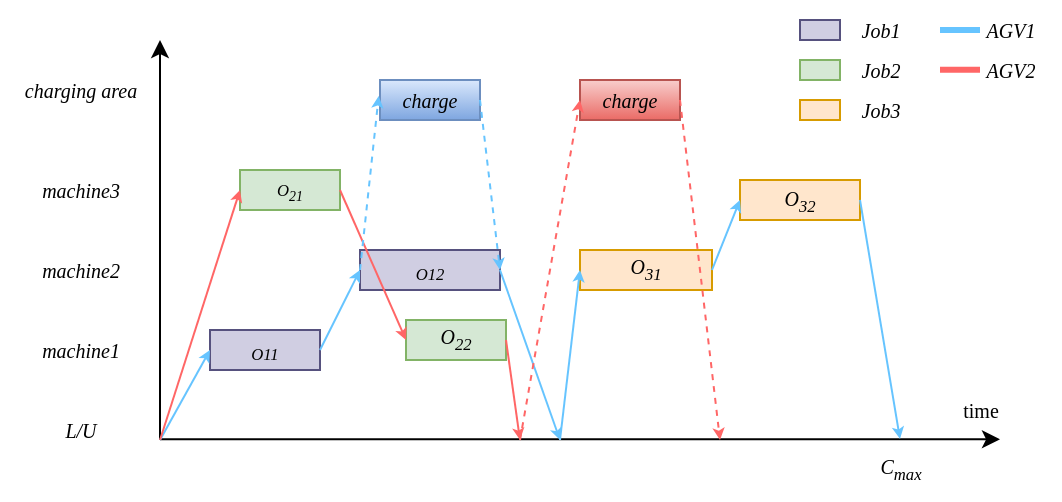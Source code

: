 <mxfile version="26.0.16">
  <diagram name="第 1 页" id="f98EoK7rW7siKFQOVWCd">
    <mxGraphModel dx="651" dy="366" grid="1" gridSize="10" guides="1" tooltips="1" connect="1" arrows="1" fold="1" page="1" pageScale="1" pageWidth="827" pageHeight="1169" math="0" shadow="0">
      <root>
        <mxCell id="0" />
        <mxCell id="1" parent="0" />
        <mxCell id="5JmAVNSWhE5RKQXvFqZS-1" value="" style="endArrow=classic;html=1;rounded=0;" edge="1" parent="1">
          <mxGeometry width="50" height="50" relative="1" as="geometry">
            <mxPoint x="200" y="599.67" as="sourcePoint" />
            <mxPoint x="620" y="599.67" as="targetPoint" />
          </mxGeometry>
        </mxCell>
        <mxCell id="5JmAVNSWhE5RKQXvFqZS-2" value="" style="endArrow=classic;html=1;rounded=0;" edge="1" parent="1">
          <mxGeometry width="50" height="50" relative="1" as="geometry">
            <mxPoint x="200" y="600" as="sourcePoint" />
            <mxPoint x="200" y="400" as="targetPoint" />
          </mxGeometry>
        </mxCell>
        <mxCell id="5JmAVNSWhE5RKQXvFqZS-5" value="&lt;font style=&quot;font-size: 10px;&quot; face=&quot;Times New Roman&quot;&gt;&lt;i&gt;L/U&lt;/i&gt;&lt;/font&gt;" style="text;html=1;align=center;verticalAlign=middle;resizable=0;points=[];autosize=1;strokeColor=none;fillColor=none;" vertex="1" parent="1">
          <mxGeometry x="140" y="580" width="40" height="30" as="geometry" />
        </mxCell>
        <mxCell id="5JmAVNSWhE5RKQXvFqZS-6" value="&lt;i style=&quot;font-family: &amp;quot;Times New Roman&amp;quot;; font-size: 10px;&quot;&gt;machine1&lt;/i&gt;" style="text;html=1;align=center;verticalAlign=middle;resizable=0;points=[];autosize=1;strokeColor=none;fillColor=none;" vertex="1" parent="1">
          <mxGeometry x="130" y="540" width="60" height="30" as="geometry" />
        </mxCell>
        <mxCell id="5JmAVNSWhE5RKQXvFqZS-7" value="&lt;i style=&quot;font-family: &amp;quot;Times New Roman&amp;quot;; font-size: 10px;&quot;&gt;machine2&lt;/i&gt;" style="text;html=1;align=center;verticalAlign=middle;resizable=0;points=[];autosize=1;strokeColor=none;fillColor=none;" vertex="1" parent="1">
          <mxGeometry x="130" y="500" width="60" height="30" as="geometry" />
        </mxCell>
        <mxCell id="5JmAVNSWhE5RKQXvFqZS-8" value="&lt;i style=&quot;font-family: &amp;quot;Times New Roman&amp;quot;; font-size: 10px;&quot;&gt;machine3&lt;/i&gt;" style="text;html=1;align=center;verticalAlign=middle;resizable=0;points=[];autosize=1;strokeColor=none;fillColor=none;" vertex="1" parent="1">
          <mxGeometry x="130" y="460" width="60" height="30" as="geometry" />
        </mxCell>
        <mxCell id="5JmAVNSWhE5RKQXvFqZS-10" value="&lt;font face=&quot;Times New Roman&quot;&gt;&lt;span style=&quot;font-size: 10px;&quot;&gt;&lt;i&gt;charging area&lt;/i&gt;&lt;/span&gt;&lt;/font&gt;" style="text;html=1;align=center;verticalAlign=middle;resizable=0;points=[];autosize=1;strokeColor=none;fillColor=none;" vertex="1" parent="1">
          <mxGeometry x="120" y="410" width="80" height="30" as="geometry" />
        </mxCell>
        <mxCell id="5JmAVNSWhE5RKQXvFqZS-12" value="&lt;span style=&quot;font-size: 8.333px;&quot;&gt;O&lt;sub&gt;21&lt;/sub&gt;&lt;/span&gt;" style="rounded=0;whiteSpace=wrap;html=1;fontSize=10;fontStyle=2;fontFamily=Times New Roman;fillColor=#d5e8d4;strokeColor=#82b366;" vertex="1" parent="1">
          <mxGeometry x="240" y="465" width="50" height="20" as="geometry" />
        </mxCell>
        <mxCell id="5JmAVNSWhE5RKQXvFqZS-13" value="&lt;sub&gt;&lt;span&gt;O&lt;/span&gt;12&lt;/sub&gt;" style="rounded=0;whiteSpace=wrap;html=1;fontSize=10;fontFamily=Times New Roman;fontStyle=2;fillColor=#d0cee2;strokeColor=#56517e;" vertex="1" parent="1">
          <mxGeometry x="300" y="505" width="70" height="20" as="geometry" />
        </mxCell>
        <mxCell id="5JmAVNSWhE5RKQXvFqZS-14" value="O&lt;sub&gt;22&lt;/sub&gt;" style="rounded=0;whiteSpace=wrap;html=1;fontSize=10;fontStyle=2;fontFamily=Times New Roman;fillColor=#d5e8d4;strokeColor=#82b366;" vertex="1" parent="1">
          <mxGeometry x="323" y="540" width="50" height="20" as="geometry" />
        </mxCell>
        <mxCell id="5JmAVNSWhE5RKQXvFqZS-15" value="&lt;font&gt;O&lt;sub&gt;31&lt;/sub&gt;&lt;/font&gt;" style="rounded=0;whiteSpace=wrap;html=1;fontFamily=Times New Roman;fillColor=#ffe6cc;strokeColor=#d79b00;fontStyle=2;fontSize=10;" vertex="1" parent="1">
          <mxGeometry x="410" y="505" width="66" height="20" as="geometry" />
        </mxCell>
        <mxCell id="5JmAVNSWhE5RKQXvFqZS-16" value="charge" style="rounded=0;whiteSpace=wrap;html=1;fontFamily=Times New Roman;fontStyle=2;fontSize=10;fillColor=#f8cecc;strokeColor=#b85450;gradientColor=#ea6b66;" vertex="1" parent="1">
          <mxGeometry x="410" y="420" width="50" height="20" as="geometry" />
        </mxCell>
        <mxCell id="5JmAVNSWhE5RKQXvFqZS-17" value="charge" style="rounded=0;whiteSpace=wrap;html=1;fontFamily=Times New Roman;fontStyle=2;fontSize=10;fillColor=#dae8fc;gradientColor=#7ea6e0;strokeColor=#6c8ebf;" vertex="1" parent="1">
          <mxGeometry x="310" y="420" width="50" height="20" as="geometry" />
        </mxCell>
        <mxCell id="5JmAVNSWhE5RKQXvFqZS-18" value="&lt;font style=&quot;font-size: 10px;&quot;&gt;&lt;i&gt;O&lt;sub style=&quot;&quot;&gt;32&lt;/sub&gt;&lt;/i&gt;&lt;/font&gt;" style="rounded=0;whiteSpace=wrap;html=1;fontFamily=Times New Roman;fillColor=#ffe6cc;strokeColor=#d79b00;" vertex="1" parent="1">
          <mxGeometry x="490" y="470" width="60" height="20" as="geometry" />
        </mxCell>
        <mxCell id="5JmAVNSWhE5RKQXvFqZS-19" value="&lt;span&gt;&lt;sub&gt;&lt;span&gt;O&lt;/span&gt;11&lt;/sub&gt;&lt;/span&gt;" style="rounded=0;whiteSpace=wrap;html=1;fontSize=10;fontFamily=Times New Roman;fontStyle=2;fillColor=#d0cee2;strokeColor=#56517e;" vertex="1" parent="1">
          <mxGeometry x="225" y="545" width="55" height="20" as="geometry" />
        </mxCell>
        <mxCell id="5JmAVNSWhE5RKQXvFqZS-20" value="" style="endArrow=classic;html=1;rounded=0;entryX=0;entryY=0.5;entryDx=0;entryDy=0;strokeColor=light-dark(#66c4ff, #004a4a);endSize=3;" edge="1" parent="1" target="5JmAVNSWhE5RKQXvFqZS-19">
          <mxGeometry width="50" height="50" relative="1" as="geometry">
            <mxPoint x="200" y="600" as="sourcePoint" />
            <mxPoint x="260" y="520" as="targetPoint" />
          </mxGeometry>
        </mxCell>
        <mxCell id="5JmAVNSWhE5RKQXvFqZS-21" value="" style="endArrow=classic;html=1;rounded=0;entryX=0;entryY=0.5;entryDx=0;entryDy=0;strokeColor=light-dark(#66c4ff, #004a4a);exitX=1;exitY=0.5;exitDx=0;exitDy=0;jumpSize=6;endSize=3;" edge="1" parent="1" source="5JmAVNSWhE5RKQXvFqZS-19" target="5JmAVNSWhE5RKQXvFqZS-13">
          <mxGeometry width="50" height="50" relative="1" as="geometry">
            <mxPoint x="303" y="550" as="sourcePoint" />
            <mxPoint x="340" y="505" as="targetPoint" />
          </mxGeometry>
        </mxCell>
        <mxCell id="5JmAVNSWhE5RKQXvFqZS-23" value="" style="endArrow=classic;html=1;rounded=0;entryX=0;entryY=0.5;entryDx=0;entryDy=0;strokeColor=#FF6666;endSize=3;fillColor=#fad9d5;" edge="1" parent="1" target="5JmAVNSWhE5RKQXvFqZS-12">
          <mxGeometry width="50" height="50" relative="1" as="geometry">
            <mxPoint x="200" y="600" as="sourcePoint" />
            <mxPoint x="250" y="565" as="targetPoint" />
          </mxGeometry>
        </mxCell>
        <mxCell id="5JmAVNSWhE5RKQXvFqZS-24" value="" style="endArrow=classic;html=1;rounded=0;strokeColor=#FF6666;endSize=3;fillColor=#fad9d5;exitX=1;exitY=0.5;exitDx=0;exitDy=0;entryX=0;entryY=0.5;entryDx=0;entryDy=0;" edge="1" parent="1" source="5JmAVNSWhE5RKQXvFqZS-12" target="5JmAVNSWhE5RKQXvFqZS-14">
          <mxGeometry width="50" height="50" relative="1" as="geometry">
            <mxPoint x="310" y="475" as="sourcePoint" />
            <mxPoint x="380" y="555" as="targetPoint" />
          </mxGeometry>
        </mxCell>
        <mxCell id="5JmAVNSWhE5RKQXvFqZS-36" value="" style="endArrow=classic;html=1;rounded=0;strokeColor=light-dark(#66c4ff, #004a4a);jumpSize=6;endSize=3;exitX=1;exitY=0.5;exitDx=0;exitDy=0;" edge="1" parent="1" source="5JmAVNSWhE5RKQXvFqZS-13">
          <mxGeometry width="50" height="50" relative="1" as="geometry">
            <mxPoint x="320" y="650" as="sourcePoint" />
            <mxPoint x="400" y="600" as="targetPoint" />
          </mxGeometry>
        </mxCell>
        <mxCell id="5JmAVNSWhE5RKQXvFqZS-37" value="" style="endArrow=classic;html=1;rounded=0;strokeColor=light-dark(#66c4ff, #004a4a);jumpSize=6;endSize=3;entryX=0;entryY=0.5;entryDx=0;entryDy=0;" edge="1" parent="1" target="5JmAVNSWhE5RKQXvFqZS-15">
          <mxGeometry width="50" height="50" relative="1" as="geometry">
            <mxPoint x="400" y="600" as="sourcePoint" />
            <mxPoint x="460" y="660" as="targetPoint" />
          </mxGeometry>
        </mxCell>
        <mxCell id="5JmAVNSWhE5RKQXvFqZS-38" value="" style="endArrow=classic;html=1;rounded=0;strokeColor=#FF6666;endSize=3;fillColor=#fad9d5;exitX=1;exitY=0.5;exitDx=0;exitDy=0;" edge="1" parent="1" source="5JmAVNSWhE5RKQXvFqZS-14">
          <mxGeometry width="50" height="50" relative="1" as="geometry">
            <mxPoint x="390" y="640" as="sourcePoint" />
            <mxPoint x="380" y="600" as="targetPoint" />
          </mxGeometry>
        </mxCell>
        <mxCell id="5JmAVNSWhE5RKQXvFqZS-39" value="" style="endArrow=classic;html=1;rounded=0;strokeColor=light-dark(#66c4ff, #004a4a);jumpSize=6;endSize=3;entryX=-0.013;entryY=0.4;entryDx=0;entryDy=0;entryPerimeter=0;exitX=0;exitY=0.5;exitDx=0;exitDy=0;dashed=1;" edge="1" parent="1" source="5JmAVNSWhE5RKQXvFqZS-13" target="5JmAVNSWhE5RKQXvFqZS-17">
          <mxGeometry width="50" height="50" relative="1" as="geometry">
            <mxPoint x="420" y="610" as="sourcePoint" />
            <mxPoint x="441" y="485" as="targetPoint" />
          </mxGeometry>
        </mxCell>
        <mxCell id="5JmAVNSWhE5RKQXvFqZS-41" value="" style="endArrow=classic;html=1;rounded=0;strokeColor=light-dark(#66c4ff, #004a4a);jumpSize=6;endSize=3;entryX=1;entryY=0.5;entryDx=0;entryDy=0;exitX=1;exitY=0.5;exitDx=0;exitDy=0;dashed=1;" edge="1" parent="1" source="5JmAVNSWhE5RKQXvFqZS-17" target="5JmAVNSWhE5RKQXvFqZS-13">
          <mxGeometry width="50" height="50" relative="1" as="geometry">
            <mxPoint x="441" y="485" as="sourcePoint" />
            <mxPoint x="448" y="438" as="targetPoint" />
          </mxGeometry>
        </mxCell>
        <mxCell id="5JmAVNSWhE5RKQXvFqZS-42" value="" style="endArrow=classic;html=1;rounded=0;strokeColor=light-dark(#66c4ff, #004a4a);jumpSize=6;endSize=3;entryX=0;entryY=0.5;entryDx=0;entryDy=0;exitX=1;exitY=0.5;exitDx=0;exitDy=0;" edge="1" parent="1" source="5JmAVNSWhE5RKQXvFqZS-15" target="5JmAVNSWhE5RKQXvFqZS-18">
          <mxGeometry width="50" height="50" relative="1" as="geometry">
            <mxPoint x="420" y="610" as="sourcePoint" />
            <mxPoint x="441" y="485" as="targetPoint" />
          </mxGeometry>
        </mxCell>
        <mxCell id="5JmAVNSWhE5RKQXvFqZS-43" value="" style="endArrow=classic;html=1;rounded=0;strokeColor=light-dark(#66c4ff, #004a4a);jumpSize=6;endSize=3;exitX=1;exitY=0.5;exitDx=0;exitDy=0;entryX=0.5;entryY=-0.018;entryDx=0;entryDy=0;entryPerimeter=0;" edge="1" parent="1" source="5JmAVNSWhE5RKQXvFqZS-18" target="5JmAVNSWhE5RKQXvFqZS-59">
          <mxGeometry width="50" height="50" relative="1" as="geometry">
            <mxPoint x="530" y="680" as="sourcePoint" />
            <mxPoint x="550" y="600" as="targetPoint" />
          </mxGeometry>
        </mxCell>
        <mxCell id="5JmAVNSWhE5RKQXvFqZS-44" value="" style="endArrow=classic;html=1;rounded=0;strokeColor=#FF6666;endSize=3;fillColor=#fad9d5;dashed=1;exitX=1;exitY=0.5;exitDx=0;exitDy=0;" edge="1" parent="1" source="5JmAVNSWhE5RKQXvFqZS-16">
          <mxGeometry width="50" height="50" relative="1" as="geometry">
            <mxPoint x="460" y="610" as="sourcePoint" />
            <mxPoint x="480" y="600" as="targetPoint" />
          </mxGeometry>
        </mxCell>
        <mxCell id="5JmAVNSWhE5RKQXvFqZS-46" value="" style="rounded=0;whiteSpace=wrap;html=1;fontSize=10;fontFamily=Times New Roman;fontStyle=2;fillColor=#d0cee2;strokeColor=#56517e;" vertex="1" parent="1">
          <mxGeometry x="520" y="390" width="20" height="10" as="geometry" />
        </mxCell>
        <mxCell id="5JmAVNSWhE5RKQXvFqZS-47" value="" style="rounded=0;whiteSpace=wrap;html=1;fontSize=10;fontStyle=2;fontFamily=Times New Roman;fillColor=#d5e8d4;strokeColor=#82b366;" vertex="1" parent="1">
          <mxGeometry x="520" y="410" width="20" height="10" as="geometry" />
        </mxCell>
        <mxCell id="5JmAVNSWhE5RKQXvFqZS-48" value="" style="rounded=0;whiteSpace=wrap;html=1;fontFamily=Times New Roman;fillColor=#ffe6cc;strokeColor=#d79b00;" vertex="1" parent="1">
          <mxGeometry x="520" y="430" width="20" height="10" as="geometry" />
        </mxCell>
        <mxCell id="5JmAVNSWhE5RKQXvFqZS-49" value="" style="endArrow=none;html=1;rounded=0;strokeColor=light-dark(#66c4ff, #004a4a);jumpSize=6;endSize=3;startFill=0;strokeWidth=3;" edge="1" parent="1">
          <mxGeometry width="50" height="50" relative="1" as="geometry">
            <mxPoint x="590" y="395" as="sourcePoint" />
            <mxPoint x="610" y="395" as="targetPoint" />
          </mxGeometry>
        </mxCell>
        <mxCell id="5JmAVNSWhE5RKQXvFqZS-50" value="" style="endArrow=none;html=1;rounded=0;strokeColor=#FF6666;endSize=3;fillColor=#fad9d5;exitX=1;exitY=0.5;exitDx=0;exitDy=0;strokeWidth=3;startFill=0;" edge="1" parent="1">
          <mxGeometry width="50" height="50" relative="1" as="geometry">
            <mxPoint x="590" y="414.83" as="sourcePoint" />
            <mxPoint x="610" y="414.83" as="targetPoint" />
          </mxGeometry>
        </mxCell>
        <mxCell id="5JmAVNSWhE5RKQXvFqZS-51" value="AGV1" style="text;html=1;align=center;verticalAlign=middle;resizable=0;points=[];autosize=1;strokeColor=none;fillColor=none;fontSize=10;fontFamily=Times New Roman;fontStyle=2" vertex="1" parent="1">
          <mxGeometry x="600" y="380" width="50" height="30" as="geometry" />
        </mxCell>
        <mxCell id="5JmAVNSWhE5RKQXvFqZS-52" value="AGV2" style="text;html=1;align=center;verticalAlign=middle;resizable=0;points=[];autosize=1;strokeColor=none;fillColor=none;fontSize=10;fontFamily=Times New Roman;fontStyle=2" vertex="1" parent="1">
          <mxGeometry x="600" y="400" width="50" height="30" as="geometry" />
        </mxCell>
        <mxCell id="5JmAVNSWhE5RKQXvFqZS-53" value="Job1" style="text;html=1;align=center;verticalAlign=middle;resizable=0;points=[];autosize=1;strokeColor=none;fillColor=none;fontSize=10;fontFamily=Times New Roman;fontStyle=2" vertex="1" parent="1">
          <mxGeometry x="540" y="380" width="40" height="30" as="geometry" />
        </mxCell>
        <mxCell id="5JmAVNSWhE5RKQXvFqZS-54" value="Job2" style="text;html=1;align=center;verticalAlign=middle;resizable=0;points=[];autosize=1;strokeColor=none;fillColor=none;fontSize=10;fontFamily=Times New Roman;fontStyle=2" vertex="1" parent="1">
          <mxGeometry x="540" y="400" width="40" height="30" as="geometry" />
        </mxCell>
        <mxCell id="5JmAVNSWhE5RKQXvFqZS-55" value="Job3" style="text;html=1;align=center;verticalAlign=middle;resizable=0;points=[];autosize=1;strokeColor=none;fillColor=none;fontSize=10;fontFamily=Times New Roman;fontStyle=2" vertex="1" parent="1">
          <mxGeometry x="540" y="420" width="40" height="30" as="geometry" />
        </mxCell>
        <mxCell id="5JmAVNSWhE5RKQXvFqZS-56" value="" style="endArrow=classic;html=1;rounded=0;strokeColor=#FF6666;endSize=3;fillColor=#fad9d5;entryX=0;entryY=0.5;entryDx=0;entryDy=0;dashed=1;" edge="1" parent="1" target="5JmAVNSWhE5RKQXvFqZS-16">
          <mxGeometry width="50" height="50" relative="1" as="geometry">
            <mxPoint x="380" y="600" as="sourcePoint" />
            <mxPoint x="391" y="525" as="targetPoint" />
          </mxGeometry>
        </mxCell>
        <mxCell id="5JmAVNSWhE5RKQXvFqZS-58" value="time" style="text;html=1;align=center;verticalAlign=middle;resizable=0;points=[];autosize=1;strokeColor=none;fillColor=none;fontSize=10;fontFamily=Times New Roman;fontStyle=0" vertex="1" parent="1">
          <mxGeometry x="590" y="570" width="40" height="30" as="geometry" />
        </mxCell>
        <mxCell id="5JmAVNSWhE5RKQXvFqZS-59" value="C&lt;sub&gt;max&lt;/sub&gt;" style="text;html=1;align=center;verticalAlign=middle;resizable=0;points=[];autosize=1;strokeColor=none;fillColor=none;fontSize=10;fontFamily=Times New Roman;fontStyle=2" vertex="1" parent="1">
          <mxGeometry x="550" y="600" width="40" height="30" as="geometry" />
        </mxCell>
      </root>
    </mxGraphModel>
  </diagram>
</mxfile>
